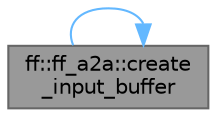 digraph "ff::ff_a2a::create_input_buffer"
{
 // LATEX_PDF_SIZE
  bgcolor="transparent";
  edge [fontname=Helvetica,fontsize=10,labelfontname=Helvetica,labelfontsize=10];
  node [fontname=Helvetica,fontsize=10,shape=box,height=0.2,width=0.4];
  rankdir="LR";
  Node1 [id="Node000001",label="ff::ff_a2a::create\l_input_buffer",height=0.2,width=0.4,color="gray40", fillcolor="grey60", style="filled", fontcolor="black",tooltip="Creates the input channel"];
  Node1 -> Node1 [id="edge1_Node000001_Node000001",color="steelblue1",style="solid",tooltip=" "];
}

